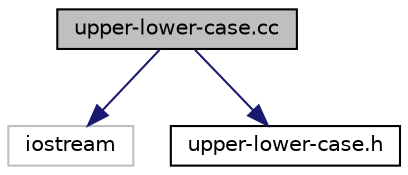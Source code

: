 digraph "upper-lower-case.cc"
{
 // LATEX_PDF_SIZE
  edge [fontname="Helvetica",fontsize="10",labelfontname="Helvetica",labelfontsize="10"];
  node [fontname="Helvetica",fontsize="10",shape=record];
  Node1 [label="upper-lower-case.cc",height=0.2,width=0.4,color="black", fillcolor="grey75", style="filled", fontcolor="black",tooltip="This funciton allows the main program to change an uppercase letter to a lowercase letter."];
  Node1 -> Node2 [color="midnightblue",fontsize="10",style="solid",fontname="Helvetica"];
  Node2 [label="iostream",height=0.2,width=0.4,color="grey75", fillcolor="white", style="filled",tooltip=" "];
  Node1 -> Node3 [color="midnightblue",fontsize="10",style="solid",fontname="Helvetica"];
  Node3 [label="upper-lower-case.h",height=0.2,width=0.4,color="black", fillcolor="white", style="filled",URL="$upper-lower-case_8h_source.html",tooltip=" "];
}
